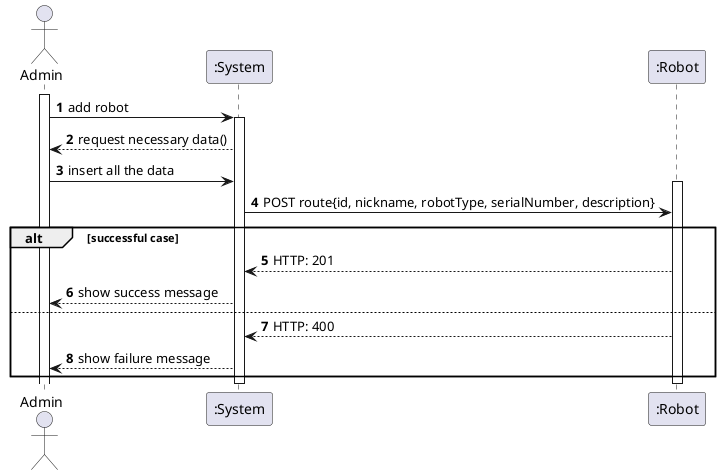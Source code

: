 @startuml
autonumber
'hide footbox
actor "Admin" as admin

participant ":System" as sys
participant ":Robot" as robot

activate admin

admin -> sys: add robot
activate sys

sys --> admin: request necessary data()
admin -> sys : insert all the data
activate robot
sys -> robot: POST route{id, nickname, robotType, serialNumber, description}

alt successful case
    robot --> sys: HTTP: 201
    sys --> admin: show success message
else
    robot --> sys: HTTP: 400
    sys --> admin: show failure message
end
deactivate robot
deactivate sys
@enduml